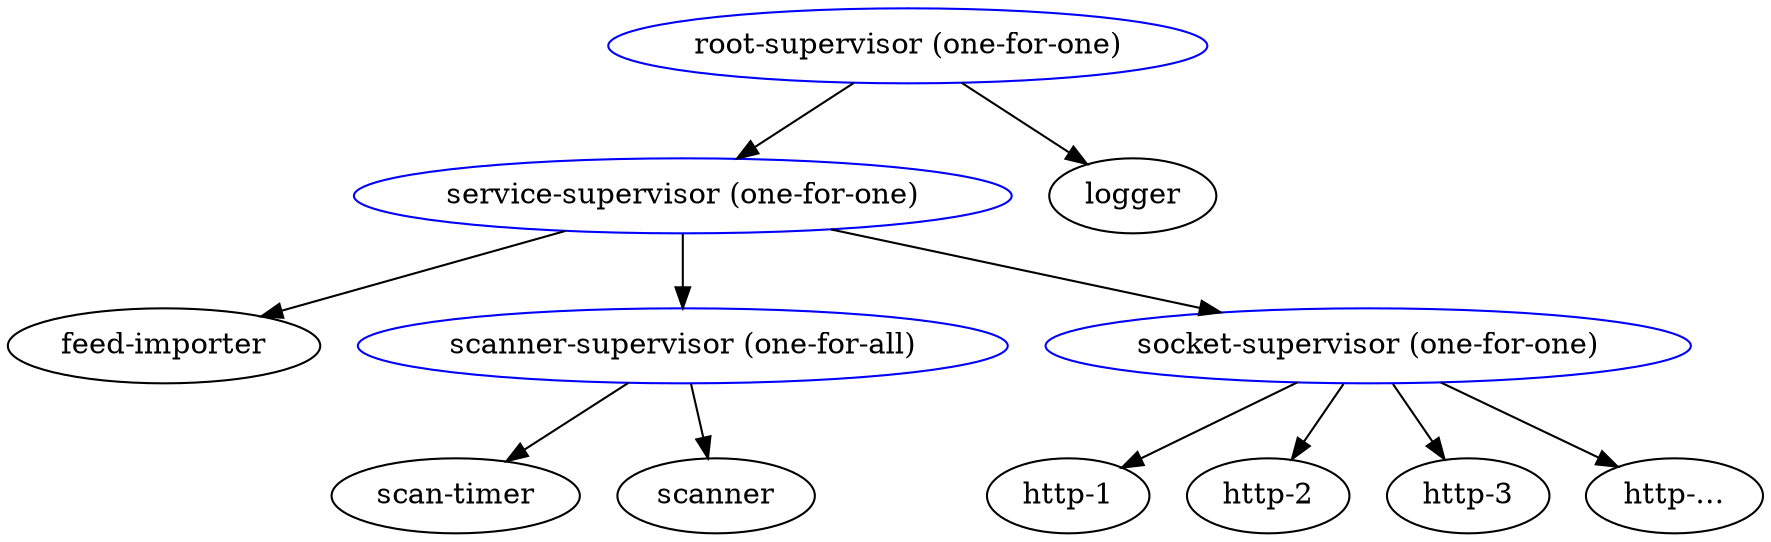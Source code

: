 strict digraph {
    layout=dot; splines=true; overlap=scalexy;

    root_supervisor[label="root-supervisor (one-for-one)",color=blue];
      service_supervisor[label="service-supervisor (one-for-one)",color=blue];
        feed_importer[label="feed-importer"];
        scanner_supervisor[label="scanner-supervisor (one-for-all)",color=blue];
          scan_timer[label="scan-timer"];
        socket_supervisor[label="socket-supervisor (one-for-one)",color=blue];
          http_worker1[label="http-1"];
          http_worker2[label="http-2"];
          http_worker3[label="http-3"];
          http_workern[label="http-…"];


    root_supervisor -> logger
    root_supervisor -> service_supervisor
      service_supervisor -> feed_importer
      service_supervisor -> scanner_supervisor
        scanner_supervisor -> scan_timer
        scanner_supervisor -> scanner
      service_supervisor -> socket_supervisor
        socket_supervisor -> http_worker1
        socket_supervisor -> http_worker2
        socket_supervisor -> http_worker3
        socket_supervisor -> http_workern
}
